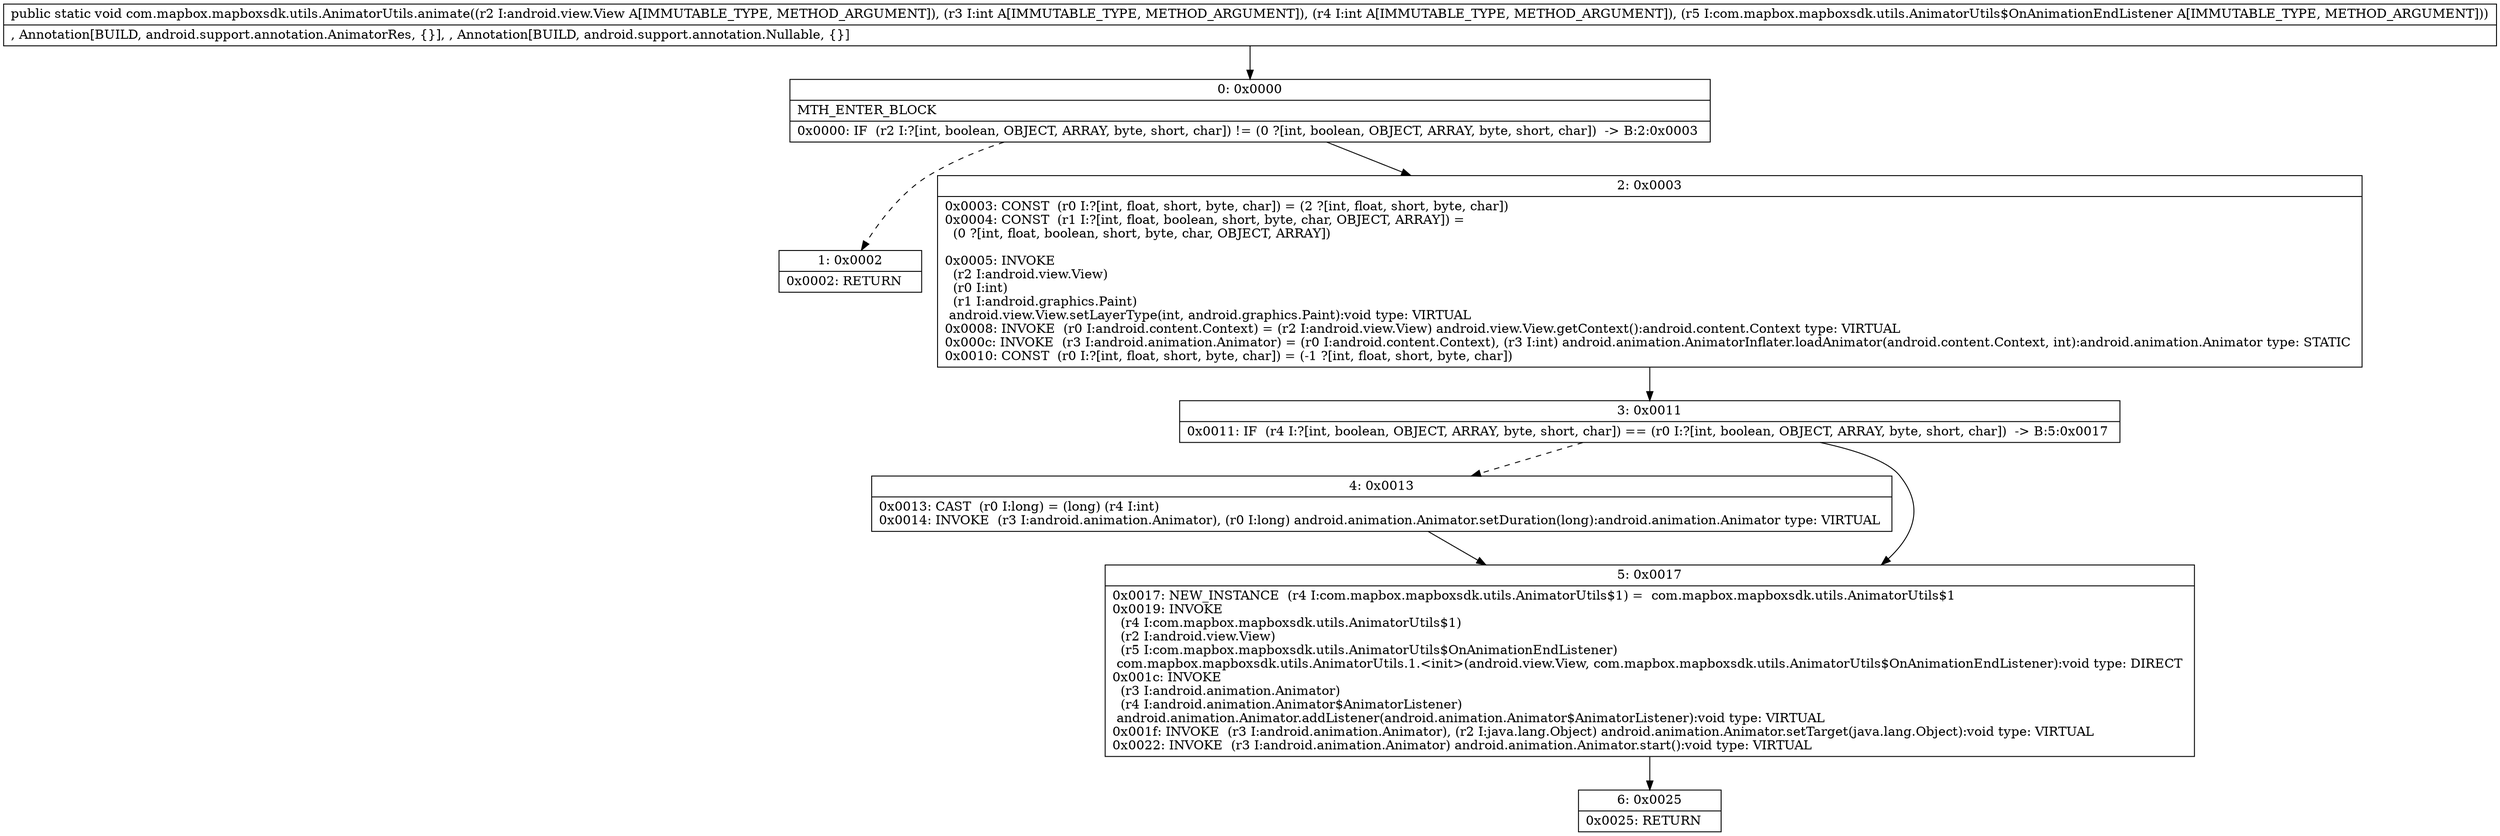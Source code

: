 digraph "CFG forcom.mapbox.mapboxsdk.utils.AnimatorUtils.animate(Landroid\/view\/View;IILcom\/mapbox\/mapboxsdk\/utils\/AnimatorUtils$OnAnimationEndListener;)V" {
Node_0 [shape=record,label="{0\:\ 0x0000|MTH_ENTER_BLOCK\l|0x0000: IF  (r2 I:?[int, boolean, OBJECT, ARRAY, byte, short, char]) != (0 ?[int, boolean, OBJECT, ARRAY, byte, short, char])  \-\> B:2:0x0003 \l}"];
Node_1 [shape=record,label="{1\:\ 0x0002|0x0002: RETURN   \l}"];
Node_2 [shape=record,label="{2\:\ 0x0003|0x0003: CONST  (r0 I:?[int, float, short, byte, char]) = (2 ?[int, float, short, byte, char]) \l0x0004: CONST  (r1 I:?[int, float, boolean, short, byte, char, OBJECT, ARRAY]) = \l  (0 ?[int, float, boolean, short, byte, char, OBJECT, ARRAY])\l \l0x0005: INVOKE  \l  (r2 I:android.view.View)\l  (r0 I:int)\l  (r1 I:android.graphics.Paint)\l android.view.View.setLayerType(int, android.graphics.Paint):void type: VIRTUAL \l0x0008: INVOKE  (r0 I:android.content.Context) = (r2 I:android.view.View) android.view.View.getContext():android.content.Context type: VIRTUAL \l0x000c: INVOKE  (r3 I:android.animation.Animator) = (r0 I:android.content.Context), (r3 I:int) android.animation.AnimatorInflater.loadAnimator(android.content.Context, int):android.animation.Animator type: STATIC \l0x0010: CONST  (r0 I:?[int, float, short, byte, char]) = (\-1 ?[int, float, short, byte, char]) \l}"];
Node_3 [shape=record,label="{3\:\ 0x0011|0x0011: IF  (r4 I:?[int, boolean, OBJECT, ARRAY, byte, short, char]) == (r0 I:?[int, boolean, OBJECT, ARRAY, byte, short, char])  \-\> B:5:0x0017 \l}"];
Node_4 [shape=record,label="{4\:\ 0x0013|0x0013: CAST  (r0 I:long) = (long) (r4 I:int) \l0x0014: INVOKE  (r3 I:android.animation.Animator), (r0 I:long) android.animation.Animator.setDuration(long):android.animation.Animator type: VIRTUAL \l}"];
Node_5 [shape=record,label="{5\:\ 0x0017|0x0017: NEW_INSTANCE  (r4 I:com.mapbox.mapboxsdk.utils.AnimatorUtils$1) =  com.mapbox.mapboxsdk.utils.AnimatorUtils$1 \l0x0019: INVOKE  \l  (r4 I:com.mapbox.mapboxsdk.utils.AnimatorUtils$1)\l  (r2 I:android.view.View)\l  (r5 I:com.mapbox.mapboxsdk.utils.AnimatorUtils$OnAnimationEndListener)\l com.mapbox.mapboxsdk.utils.AnimatorUtils.1.\<init\>(android.view.View, com.mapbox.mapboxsdk.utils.AnimatorUtils$OnAnimationEndListener):void type: DIRECT \l0x001c: INVOKE  \l  (r3 I:android.animation.Animator)\l  (r4 I:android.animation.Animator$AnimatorListener)\l android.animation.Animator.addListener(android.animation.Animator$AnimatorListener):void type: VIRTUAL \l0x001f: INVOKE  (r3 I:android.animation.Animator), (r2 I:java.lang.Object) android.animation.Animator.setTarget(java.lang.Object):void type: VIRTUAL \l0x0022: INVOKE  (r3 I:android.animation.Animator) android.animation.Animator.start():void type: VIRTUAL \l}"];
Node_6 [shape=record,label="{6\:\ 0x0025|0x0025: RETURN   \l}"];
MethodNode[shape=record,label="{public static void com.mapbox.mapboxsdk.utils.AnimatorUtils.animate((r2 I:android.view.View A[IMMUTABLE_TYPE, METHOD_ARGUMENT]), (r3 I:int A[IMMUTABLE_TYPE, METHOD_ARGUMENT]), (r4 I:int A[IMMUTABLE_TYPE, METHOD_ARGUMENT]), (r5 I:com.mapbox.mapboxsdk.utils.AnimatorUtils$OnAnimationEndListener A[IMMUTABLE_TYPE, METHOD_ARGUMENT]))  | , Annotation[BUILD, android.support.annotation.AnimatorRes, \{\}], , Annotation[BUILD, android.support.annotation.Nullable, \{\}]\l}"];
MethodNode -> Node_0;
Node_0 -> Node_1[style=dashed];
Node_0 -> Node_2;
Node_2 -> Node_3;
Node_3 -> Node_4[style=dashed];
Node_3 -> Node_5;
Node_4 -> Node_5;
Node_5 -> Node_6;
}

